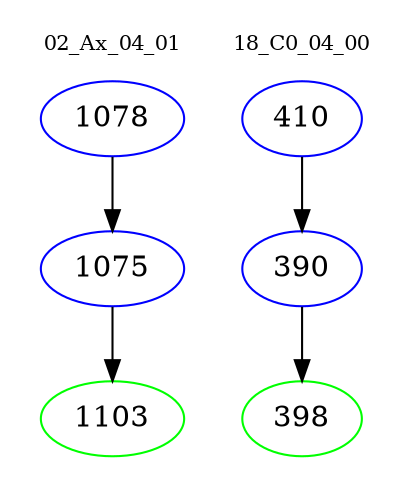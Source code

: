 digraph{
subgraph cluster_0 {
color = white
label = "02_Ax_04_01";
fontsize=10;
T0_1078 [label="1078", color="blue"]
T0_1078 -> T0_1075 [color="black"]
T0_1075 [label="1075", color="blue"]
T0_1075 -> T0_1103 [color="black"]
T0_1103 [label="1103", color="green"]
}
subgraph cluster_1 {
color = white
label = "18_C0_04_00";
fontsize=10;
T1_410 [label="410", color="blue"]
T1_410 -> T1_390 [color="black"]
T1_390 [label="390", color="blue"]
T1_390 -> T1_398 [color="black"]
T1_398 [label="398", color="green"]
}
}
